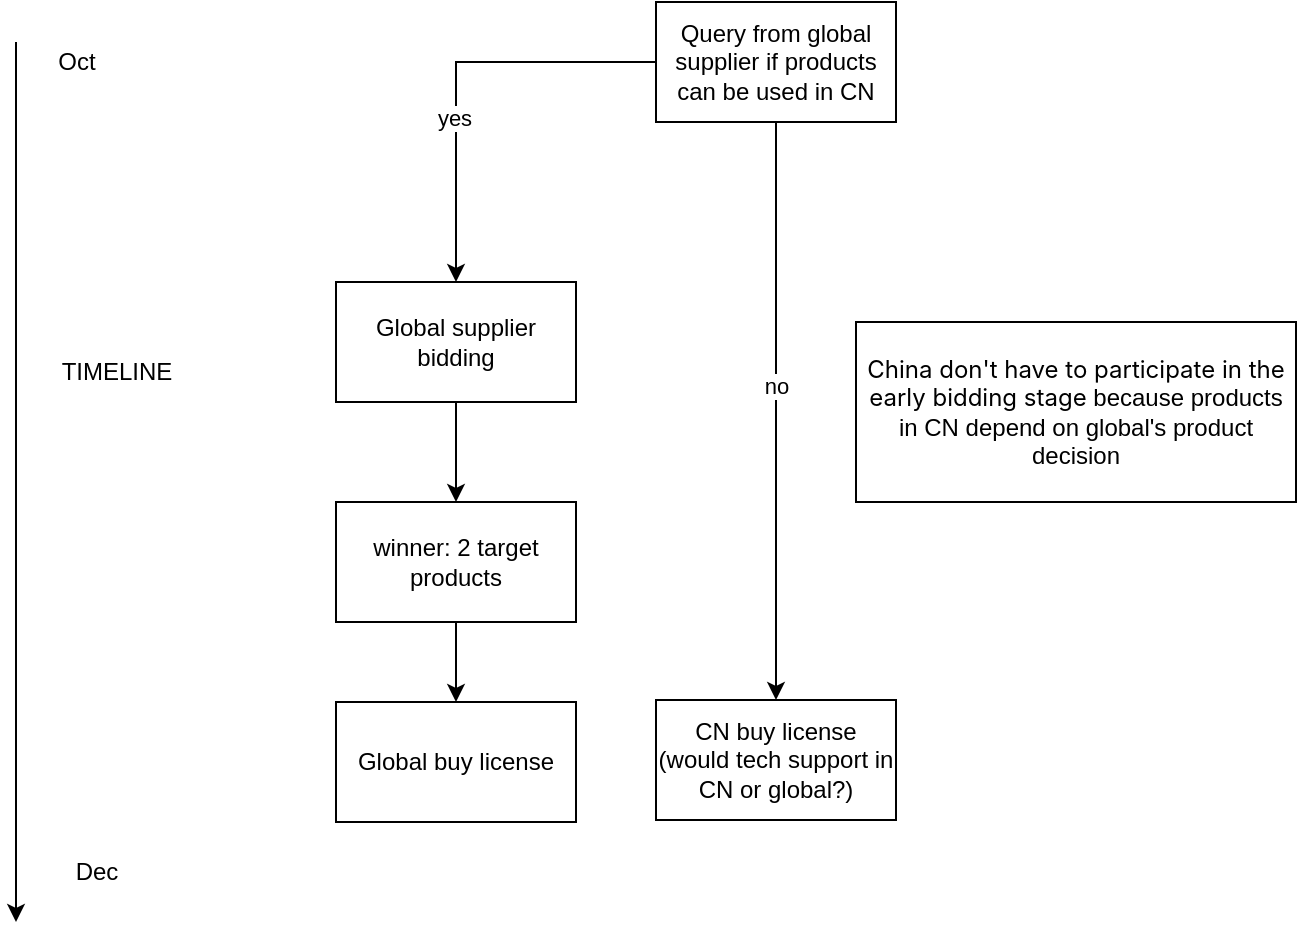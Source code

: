 <mxfile version="24.7.10">
  <diagram name="第 1 页" id="IqKHY9_KOpYrqqduA8BA">
    <mxGraphModel dx="1080" dy="640" grid="1" gridSize="10" guides="1" tooltips="1" connect="1" arrows="1" fold="1" page="1" pageScale="1" pageWidth="827" pageHeight="1169" math="0" shadow="0">
      <root>
        <mxCell id="0" />
        <mxCell id="1" parent="0" />
        <mxCell id="ddX2O07juJ6uB801E5UC-3" value="" style="edgeStyle=orthogonalEdgeStyle;rounded=0;orthogonalLoop=1;jettySize=auto;html=1;exitX=0.5;exitY=1;exitDx=0;exitDy=0;" edge="1" parent="1" source="ddX2O07juJ6uB801E5UC-5" target="ddX2O07juJ6uB801E5UC-2">
          <mxGeometry relative="1" as="geometry">
            <mxPoint x="120" y="350" as="sourcePoint" />
          </mxGeometry>
        </mxCell>
        <mxCell id="ddX2O07juJ6uB801E5UC-21" value="" style="edgeStyle=orthogonalEdgeStyle;rounded=0;orthogonalLoop=1;jettySize=auto;html=1;" edge="1" parent="1" source="ddX2O07juJ6uB801E5UC-2" target="ddX2O07juJ6uB801E5UC-20">
          <mxGeometry relative="1" as="geometry" />
        </mxCell>
        <mxCell id="ddX2O07juJ6uB801E5UC-2" value="winner: 2 target products" style="rounded=0;whiteSpace=wrap;html=1;" vertex="1" parent="1">
          <mxGeometry x="250" y="280" width="120" height="60" as="geometry" />
        </mxCell>
        <mxCell id="ddX2O07juJ6uB801E5UC-6" value="" style="edgeStyle=orthogonalEdgeStyle;rounded=0;orthogonalLoop=1;jettySize=auto;html=1;" edge="1" parent="1" source="ddX2O07juJ6uB801E5UC-4" target="ddX2O07juJ6uB801E5UC-5">
          <mxGeometry relative="1" as="geometry" />
        </mxCell>
        <mxCell id="ddX2O07juJ6uB801E5UC-14" value="yes" style="edgeLabel;html=1;align=center;verticalAlign=middle;resizable=0;points=[];" vertex="1" connectable="0" parent="ddX2O07juJ6uB801E5UC-6">
          <mxGeometry x="0.212" y="-1" relative="1" as="geometry">
            <mxPoint as="offset" />
          </mxGeometry>
        </mxCell>
        <mxCell id="ddX2O07juJ6uB801E5UC-9" style="edgeStyle=orthogonalEdgeStyle;rounded=0;orthogonalLoop=1;jettySize=auto;html=1;entryX=0.5;entryY=0;entryDx=0;entryDy=0;" edge="1" parent="1" source="ddX2O07juJ6uB801E5UC-4" target="ddX2O07juJ6uB801E5UC-8">
          <mxGeometry relative="1" as="geometry" />
        </mxCell>
        <mxCell id="ddX2O07juJ6uB801E5UC-15" value="no" style="edgeLabel;html=1;align=center;verticalAlign=middle;resizable=0;points=[];" vertex="1" connectable="0" parent="ddX2O07juJ6uB801E5UC-9">
          <mxGeometry x="-0.086" relative="1" as="geometry">
            <mxPoint as="offset" />
          </mxGeometry>
        </mxCell>
        <mxCell id="ddX2O07juJ6uB801E5UC-4" value="Query from global supplier if products can be used in CN" style="rounded=0;whiteSpace=wrap;html=1;" vertex="1" parent="1">
          <mxGeometry x="410" y="30" width="120" height="60" as="geometry" />
        </mxCell>
        <mxCell id="ddX2O07juJ6uB801E5UC-5" value="Global supplier bidding" style="rounded=0;whiteSpace=wrap;html=1;" vertex="1" parent="1">
          <mxGeometry x="250" y="170" width="120" height="60" as="geometry" />
        </mxCell>
        <mxCell id="ddX2O07juJ6uB801E5UC-8" value="CN buy license&lt;div&gt;(would tech support in CN or global?)&lt;/div&gt;" style="rounded=0;whiteSpace=wrap;html=1;" vertex="1" parent="1">
          <mxGeometry x="410" y="379" width="120" height="60" as="geometry" />
        </mxCell>
        <mxCell id="ddX2O07juJ6uB801E5UC-16" value="" style="endArrow=classic;html=1;rounded=0;" edge="1" parent="1">
          <mxGeometry width="50" height="50" relative="1" as="geometry">
            <mxPoint x="90" y="50" as="sourcePoint" />
            <mxPoint x="90" y="490" as="targetPoint" />
          </mxGeometry>
        </mxCell>
        <mxCell id="ddX2O07juJ6uB801E5UC-17" value="TIMELINE" style="text;html=1;align=center;verticalAlign=middle;resizable=0;points=[];autosize=1;strokeColor=none;fillColor=none;" vertex="1" parent="1">
          <mxGeometry x="100" y="200" width="80" height="30" as="geometry" />
        </mxCell>
        <mxCell id="ddX2O07juJ6uB801E5UC-18" value="Oct" style="text;html=1;align=center;verticalAlign=middle;resizable=0;points=[];autosize=1;strokeColor=none;fillColor=none;" vertex="1" parent="1">
          <mxGeometry x="100" y="45" width="40" height="30" as="geometry" />
        </mxCell>
        <mxCell id="ddX2O07juJ6uB801E5UC-19" value="Dec" style="text;html=1;align=center;verticalAlign=middle;resizable=0;points=[];autosize=1;strokeColor=none;fillColor=none;" vertex="1" parent="1">
          <mxGeometry x="110" y="450" width="40" height="30" as="geometry" />
        </mxCell>
        <mxCell id="ddX2O07juJ6uB801E5UC-20" value="Global buy license" style="whiteSpace=wrap;html=1;rounded=0;" vertex="1" parent="1">
          <mxGeometry x="250" y="380" width="120" height="60" as="geometry" />
        </mxCell>
        <mxCell id="ddX2O07juJ6uB801E5UC-22" value="&lt;font style=&quot;font-size: 12px;&quot;&gt;&lt;span style=&quot;font-family: -apple-system, &amp;quot;system-ui&amp;quot;, &amp;quot;Segoe UI&amp;quot;, Roboto, Helvetica, Arial, sans-serif, &amp;quot;Apple Color Emoji&amp;quot;, &amp;quot;Segoe UI Emoji&amp;quot;, &amp;quot;Segoe UI Symbol&amp;quot;; text-align: left; background-color: rgb(255, 255, 255);&quot;&gt;China don&#39;t have to participate in the early bidding stage&lt;/span&gt;&amp;nbsp;because products in CN depend on global&#39;s product decision&lt;/font&gt;" style="rounded=0;whiteSpace=wrap;html=1;" vertex="1" parent="1">
          <mxGeometry x="510" y="190" width="220" height="90" as="geometry" />
        </mxCell>
      </root>
    </mxGraphModel>
  </diagram>
</mxfile>
